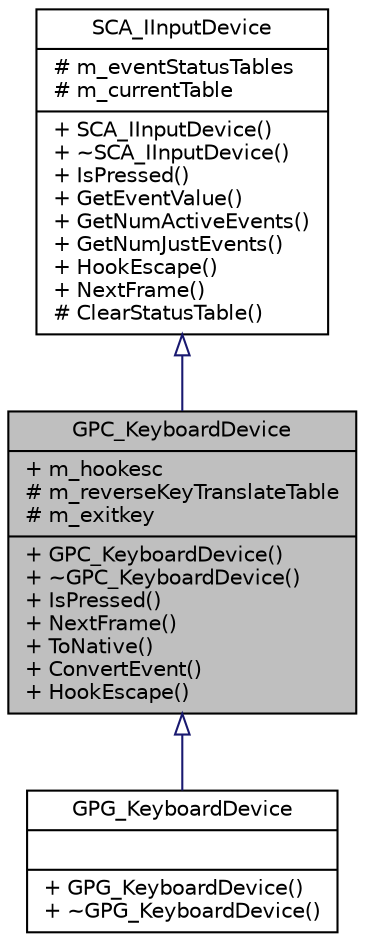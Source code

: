 digraph G
{
  edge [fontname="Helvetica",fontsize="10",labelfontname="Helvetica",labelfontsize="10"];
  node [fontname="Helvetica",fontsize="10",shape=record];
  Node1 [label="{GPC_KeyboardDevice\n|+ m_hookesc\l# m_reverseKeyTranslateTable\l# m_exitkey\l|+ GPC_KeyboardDevice()\l+ ~GPC_KeyboardDevice()\l+ IsPressed()\l+ NextFrame()\l+ ToNative()\l+ ConvertEvent()\l+ HookEscape()\l}",height=0.2,width=0.4,color="black", fillcolor="grey75", style="filled" fontcolor="black"];
  Node2 -> Node1 [dir=back,color="midnightblue",fontsize="10",style="solid",arrowtail="empty",fontname="Helvetica"];
  Node2 [label="{SCA_IInputDevice\n|# m_eventStatusTables\l# m_currentTable\l|+ SCA_IInputDevice()\l+ ~SCA_IInputDevice()\l+ IsPressed()\l+ GetEventValue()\l+ GetNumActiveEvents()\l+ GetNumJustEvents()\l+ HookEscape()\l+ NextFrame()\l# ClearStatusTable()\l}",height=0.2,width=0.4,color="black", fillcolor="white", style="filled",URL="$d9/d20/classSCA__IInputDevice.html"];
  Node1 -> Node3 [dir=back,color="midnightblue",fontsize="10",style="solid",arrowtail="empty",fontname="Helvetica"];
  Node3 [label="{GPG_KeyboardDevice\n||+ GPG_KeyboardDevice()\l+ ~GPG_KeyboardDevice()\l}",height=0.2,width=0.4,color="black", fillcolor="white", style="filled",URL="$d3/d8a/classGPG__KeyboardDevice.html"];
}
